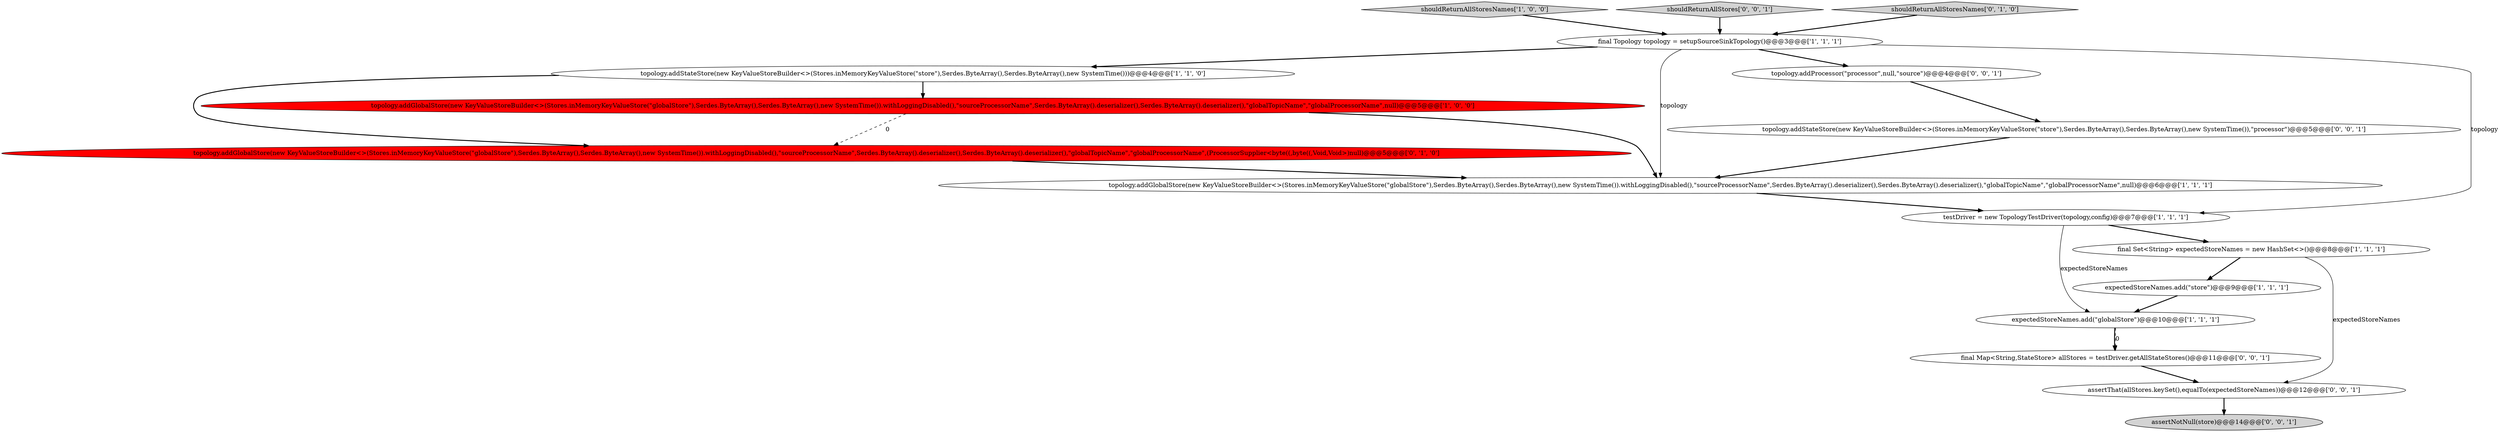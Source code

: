 digraph {
13 [style = filled, label = "final Map<String,StateStore> allStores = testDriver.getAllStateStores()@@@11@@@['0', '0', '1']", fillcolor = white, shape = ellipse image = "AAA0AAABBB3BBB"];
5 [style = filled, label = "expectedStoreNames.add(\"store\")@@@9@@@['1', '1', '1']", fillcolor = white, shape = ellipse image = "AAA0AAABBB1BBB"];
15 [style = filled, label = "assertNotNull(store)@@@14@@@['0', '0', '1']", fillcolor = lightgray, shape = ellipse image = "AAA0AAABBB3BBB"];
2 [style = filled, label = "shouldReturnAllStoresNames['1', '0', '0']", fillcolor = lightgray, shape = diamond image = "AAA0AAABBB1BBB"];
16 [style = filled, label = "topology.addStateStore(new KeyValueStoreBuilder<>(Stores.inMemoryKeyValueStore(\"store\"),Serdes.ByteArray(),Serdes.ByteArray(),new SystemTime()),\"processor\")@@@5@@@['0', '0', '1']", fillcolor = white, shape = ellipse image = "AAA0AAABBB3BBB"];
7 [style = filled, label = "topology.addStateStore(new KeyValueStoreBuilder<>(Stores.inMemoryKeyValueStore(\"store\"),Serdes.ByteArray(),Serdes.ByteArray(),new SystemTime()))@@@4@@@['1', '1', '0']", fillcolor = white, shape = ellipse image = "AAA0AAABBB1BBB"];
4 [style = filled, label = "expectedStoreNames.add(\"globalStore\")@@@10@@@['1', '1', '1']", fillcolor = white, shape = ellipse image = "AAA0AAABBB1BBB"];
11 [style = filled, label = "assertThat(allStores.keySet(),equalTo(expectedStoreNames))@@@12@@@['0', '0', '1']", fillcolor = white, shape = ellipse image = "AAA0AAABBB3BBB"];
12 [style = filled, label = "shouldReturnAllStores['0', '0', '1']", fillcolor = lightgray, shape = diamond image = "AAA0AAABBB3BBB"];
3 [style = filled, label = "testDriver = new TopologyTestDriver(topology,config)@@@7@@@['1', '1', '1']", fillcolor = white, shape = ellipse image = "AAA0AAABBB1BBB"];
1 [style = filled, label = "topology.addGlobalStore(new KeyValueStoreBuilder<>(Stores.inMemoryKeyValueStore(\"globalStore\"),Serdes.ByteArray(),Serdes.ByteArray(),new SystemTime()).withLoggingDisabled(),\"sourceProcessorName\",Serdes.ByteArray().deserializer(),Serdes.ByteArray().deserializer(),\"globalTopicName\",\"globalProcessorName\",null)@@@6@@@['1', '1', '1']", fillcolor = white, shape = ellipse image = "AAA0AAABBB1BBB"];
6 [style = filled, label = "final Set<String> expectedStoreNames = new HashSet<>()@@@8@@@['1', '1', '1']", fillcolor = white, shape = ellipse image = "AAA0AAABBB1BBB"];
0 [style = filled, label = "final Topology topology = setupSourceSinkTopology()@@@3@@@['1', '1', '1']", fillcolor = white, shape = ellipse image = "AAA0AAABBB1BBB"];
14 [style = filled, label = "topology.addProcessor(\"processor\",null,\"source\")@@@4@@@['0', '0', '1']", fillcolor = white, shape = ellipse image = "AAA0AAABBB3BBB"];
9 [style = filled, label = "shouldReturnAllStoresNames['0', '1', '0']", fillcolor = lightgray, shape = diamond image = "AAA0AAABBB2BBB"];
10 [style = filled, label = "topology.addGlobalStore(new KeyValueStoreBuilder<>(Stores.inMemoryKeyValueStore(\"globalStore\"),Serdes.ByteArray(),Serdes.ByteArray(),new SystemTime()).withLoggingDisabled(),\"sourceProcessorName\",Serdes.ByteArray().deserializer(),Serdes.ByteArray().deserializer(),\"globalTopicName\",\"globalProcessorName\",(ProcessorSupplier<byte((,byte((,Void,Void>)null)@@@5@@@['0', '1', '0']", fillcolor = red, shape = ellipse image = "AAA1AAABBB2BBB"];
8 [style = filled, label = "topology.addGlobalStore(new KeyValueStoreBuilder<>(Stores.inMemoryKeyValueStore(\"globalStore\"),Serdes.ByteArray(),Serdes.ByteArray(),new SystemTime()).withLoggingDisabled(),\"sourceProcessorName\",Serdes.ByteArray().deserializer(),Serdes.ByteArray().deserializer(),\"globalTopicName\",\"globalProcessorName\",null)@@@5@@@['1', '0', '0']", fillcolor = red, shape = ellipse image = "AAA1AAABBB1BBB"];
14->16 [style = bold, label=""];
8->10 [style = dashed, label="0"];
9->0 [style = bold, label=""];
7->10 [style = bold, label=""];
4->13 [style = bold, label=""];
6->11 [style = solid, label="expectedStoreNames"];
1->3 [style = bold, label=""];
3->6 [style = bold, label=""];
7->8 [style = bold, label=""];
12->0 [style = bold, label=""];
13->11 [style = bold, label=""];
11->15 [style = bold, label=""];
0->7 [style = bold, label=""];
3->4 [style = solid, label="expectedStoreNames"];
8->1 [style = bold, label=""];
6->5 [style = bold, label=""];
0->14 [style = bold, label=""];
2->0 [style = bold, label=""];
16->1 [style = bold, label=""];
5->4 [style = bold, label=""];
0->3 [style = solid, label="topology"];
0->1 [style = solid, label="topology"];
4->13 [style = dashed, label="0"];
10->1 [style = bold, label=""];
}
